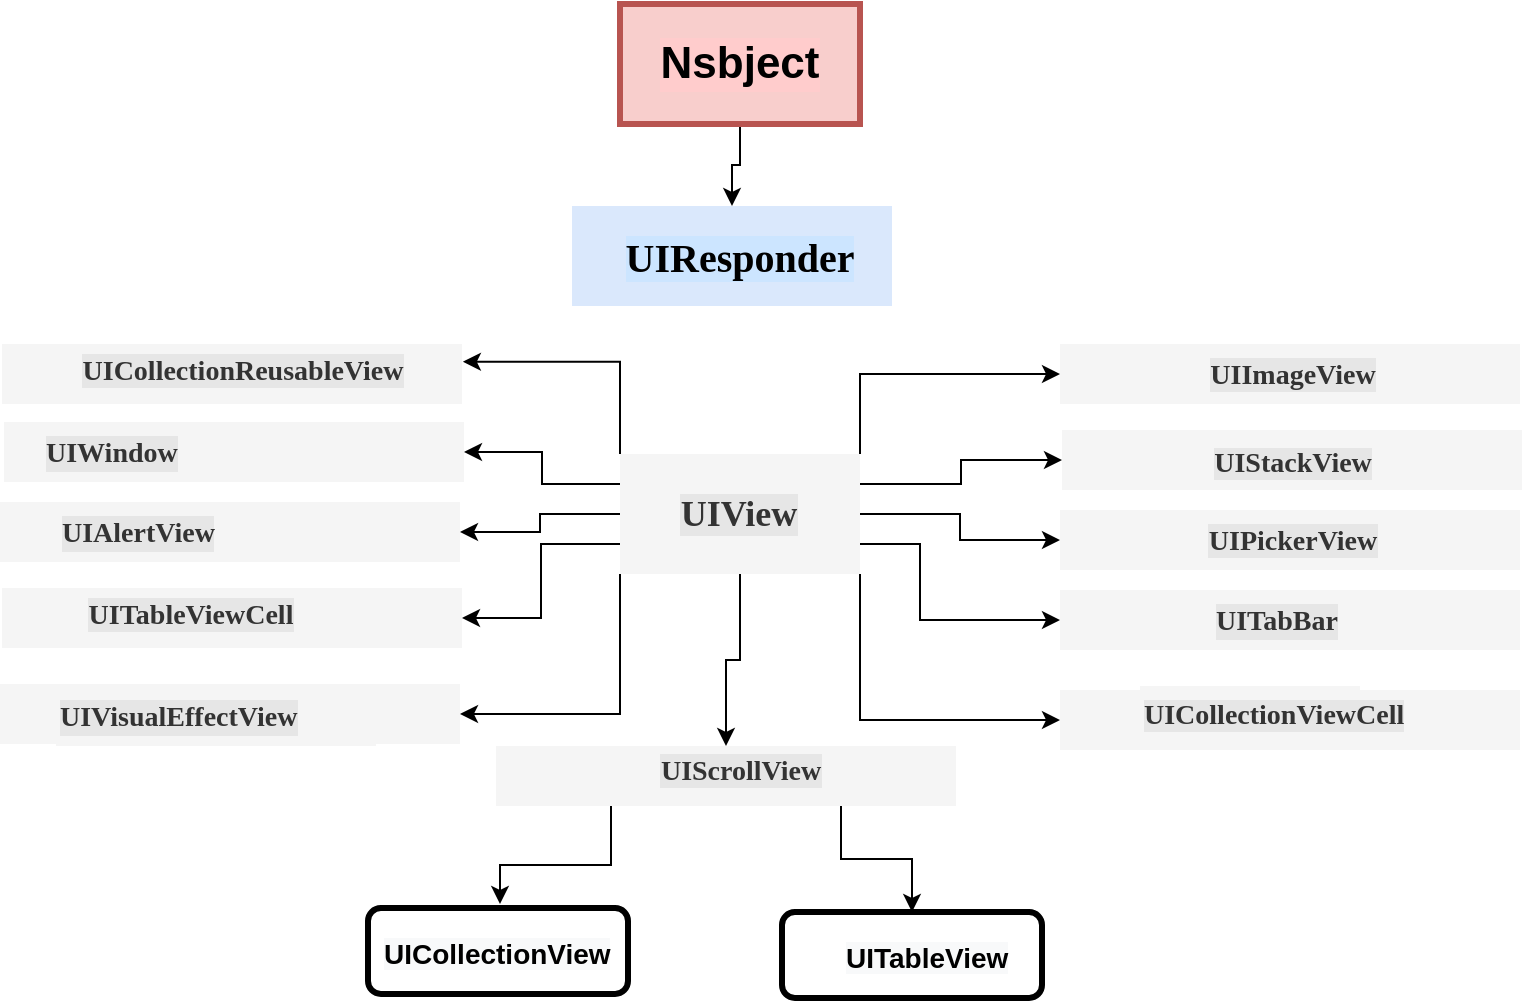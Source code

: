 <mxfile version="13.6.2" type="github">
  <diagram id="es4fN2iOK6Tge_Gc7bWw" name="Page-1">
    <mxGraphModel dx="1950" dy="604" grid="1" gridSize="10" guides="1" tooltips="1" connect="1" arrows="1" fold="1" page="1" pageScale="1" pageWidth="827" pageHeight="1169" math="0" shadow="0">
      <root>
        <mxCell id="0" />
        <mxCell id="1" parent="0" />
        <mxCell id="BFinsJUBYxOa5QD60Yo9-49" style="edgeStyle=orthogonalEdgeStyle;rounded=0;orthogonalLoop=1;jettySize=auto;html=1;exitX=0;exitY=0;exitDx=0;exitDy=0;entryX=1.028;entryY=0.579;entryDx=0;entryDy=0;entryPerimeter=0;fontSize=14;fontColor=#000000;fillColor=#f5f5f5;labelBackgroundColor=#E6E6E6;strokeColor=none;" edge="1" parent="1" source="BFinsJUBYxOa5QD60Yo9-43" target="BFinsJUBYxOa5QD60Yo9-12">
          <mxGeometry relative="1" as="geometry" />
        </mxCell>
        <mxCell id="BFinsJUBYxOa5QD60Yo9-50" style="edgeStyle=orthogonalEdgeStyle;rounded=0;orthogonalLoop=1;jettySize=auto;html=1;exitX=0;exitY=0.25;exitDx=0;exitDy=0;entryX=1;entryY=0.75;entryDx=0;entryDy=0;fontSize=14;fontColor=#000000;fillColor=#f5f5f5;labelBackgroundColor=#E6E6E6;strokeColor=none;" edge="1" parent="1" source="BFinsJUBYxOa5QD60Yo9-43" target="BFinsJUBYxOa5QD60Yo9-31">
          <mxGeometry relative="1" as="geometry" />
        </mxCell>
        <mxCell id="BFinsJUBYxOa5QD60Yo9-51" style="edgeStyle=orthogonalEdgeStyle;rounded=0;orthogonalLoop=1;jettySize=auto;html=1;exitX=0;exitY=0.5;exitDx=0;exitDy=0;entryX=1;entryY=0.5;entryDx=0;entryDy=0;fontSize=14;fontColor=#000000;fontStyle=1;fillColor=#f5f5f5;labelBackgroundColor=#E6E6E6;strokeColor=none;" edge="1" parent="1" source="BFinsJUBYxOa5QD60Yo9-43" target="BFinsJUBYxOa5QD60Yo9-32">
          <mxGeometry relative="1" as="geometry" />
        </mxCell>
        <mxCell id="BFinsJUBYxOa5QD60Yo9-52" style="edgeStyle=orthogonalEdgeStyle;rounded=0;orthogonalLoop=1;jettySize=auto;html=1;exitX=0;exitY=0.75;exitDx=0;exitDy=0;entryX=1;entryY=0.5;entryDx=0;entryDy=0;fontSize=14;fontColor=#000000;fontStyle=1;fillColor=#f5f5f5;labelBackgroundColor=#E6E6E6;strokeColor=none;" edge="1" parent="1" source="BFinsJUBYxOa5QD60Yo9-43" target="BFinsJUBYxOa5QD60Yo9-33">
          <mxGeometry relative="1" as="geometry" />
        </mxCell>
        <mxCell id="BFinsJUBYxOa5QD60Yo9-53" style="edgeStyle=orthogonalEdgeStyle;rounded=0;orthogonalLoop=1;jettySize=auto;html=1;exitX=0;exitY=1;exitDx=0;exitDy=0;entryX=1;entryY=0.5;entryDx=0;entryDy=0;fontSize=14;fontColor=#000000;fontStyle=1;fillColor=#f5f5f5;labelBackgroundColor=#E6E6E6;strokeColor=none;" edge="1" parent="1" source="BFinsJUBYxOa5QD60Yo9-43" target="BFinsJUBYxOa5QD60Yo9-34">
          <mxGeometry relative="1" as="geometry" />
        </mxCell>
        <mxCell id="BFinsJUBYxOa5QD60Yo9-54" style="edgeStyle=orthogonalEdgeStyle;rounded=0;orthogonalLoop=1;jettySize=auto;html=1;exitX=0.5;exitY=1;exitDx=0;exitDy=0;entryX=0.536;entryY=-0.207;entryDx=0;entryDy=0;entryPerimeter=0;fontSize=14;fontColor=#000000;fontStyle=1;fillColor=#f5f5f5;labelBackgroundColor=#E6E6E6;strokeColor=none;" edge="1" parent="1" source="BFinsJUBYxOa5QD60Yo9-43" target="BFinsJUBYxOa5QD60Yo9-11">
          <mxGeometry relative="1" as="geometry" />
        </mxCell>
        <mxCell id="BFinsJUBYxOa5QD60Yo9-55" style="edgeStyle=orthogonalEdgeStyle;rounded=0;orthogonalLoop=1;jettySize=auto;html=1;exitX=1;exitY=0;exitDx=0;exitDy=0;entryX=0;entryY=0.25;entryDx=0;entryDy=0;fontSize=14;fontColor=#000000;fillColor=#f5f5f5;labelBackgroundColor=#E6E6E6;strokeColor=none;" edge="1" parent="1" source="BFinsJUBYxOa5QD60Yo9-43" target="BFinsJUBYxOa5QD60Yo9-35">
          <mxGeometry relative="1" as="geometry" />
        </mxCell>
        <mxCell id="BFinsJUBYxOa5QD60Yo9-56" style="edgeStyle=orthogonalEdgeStyle;rounded=0;orthogonalLoop=1;jettySize=auto;html=1;exitX=1;exitY=0.25;exitDx=0;exitDy=0;entryX=0;entryY=0.5;entryDx=0;entryDy=0;fontSize=14;fontColor=#000000;fillColor=#f5f5f5;labelBackgroundColor=#E6E6E6;strokeColor=none;" edge="1" parent="1" source="BFinsJUBYxOa5QD60Yo9-43" target="BFinsJUBYxOa5QD60Yo9-36">
          <mxGeometry relative="1" as="geometry" />
        </mxCell>
        <mxCell id="BFinsJUBYxOa5QD60Yo9-57" style="edgeStyle=orthogonalEdgeStyle;rounded=0;orthogonalLoop=1;jettySize=auto;html=1;exitX=1;exitY=0.5;exitDx=0;exitDy=0;entryX=0;entryY=0.5;entryDx=0;entryDy=0;fontSize=14;fontColor=#000000;fillColor=#f5f5f5;labelBackgroundColor=#E6E6E6;strokeColor=none;" edge="1" parent="1" source="BFinsJUBYxOa5QD60Yo9-43" target="BFinsJUBYxOa5QD60Yo9-37">
          <mxGeometry relative="1" as="geometry" />
        </mxCell>
        <mxCell id="BFinsJUBYxOa5QD60Yo9-58" style="edgeStyle=orthogonalEdgeStyle;rounded=0;orthogonalLoop=1;jettySize=auto;html=1;exitX=1;exitY=0.75;exitDx=0;exitDy=0;entryX=0;entryY=0.5;entryDx=0;entryDy=0;fontSize=14;fontColor=#000000;fillColor=#f5f5f5;labelBackgroundColor=#E6E6E6;strokeColor=none;" edge="1" parent="1" source="BFinsJUBYxOa5QD60Yo9-43" target="BFinsJUBYxOa5QD60Yo9-38">
          <mxGeometry relative="1" as="geometry" />
        </mxCell>
        <mxCell id="BFinsJUBYxOa5QD60Yo9-60" style="edgeStyle=orthogonalEdgeStyle;rounded=0;orthogonalLoop=1;jettySize=auto;html=1;exitX=1;exitY=1;exitDx=0;exitDy=0;entryX=0;entryY=0.25;entryDx=0;entryDy=0;fontSize=14;fontColor=#000000;fillColor=#f5f5f5;labelBackgroundColor=#E6E6E6;strokeColor=none;" edge="1" parent="1" source="BFinsJUBYxOa5QD60Yo9-43" target="BFinsJUBYxOa5QD60Yo9-39">
          <mxGeometry relative="1" as="geometry" />
        </mxCell>
        <mxCell id="BFinsJUBYxOa5QD60Yo9-65" style="edgeStyle=orthogonalEdgeStyle;rounded=0;orthogonalLoop=1;jettySize=auto;html=1;exitX=0;exitY=0;exitDx=0;exitDy=0;entryX=1.002;entryY=0.293;entryDx=0;entryDy=0;entryPerimeter=0;labelBackgroundColor=#E6E6E6;fontSize=14;fontColor=#000000;" edge="1" parent="1" source="BFinsJUBYxOa5QD60Yo9-43" target="BFinsJUBYxOa5QD60Yo9-12">
          <mxGeometry relative="1" as="geometry" />
        </mxCell>
        <mxCell id="BFinsJUBYxOa5QD60Yo9-66" style="edgeStyle=orthogonalEdgeStyle;rounded=0;orthogonalLoop=1;jettySize=auto;html=1;exitX=0;exitY=0.25;exitDx=0;exitDy=0;entryX=1;entryY=0.5;entryDx=0;entryDy=0;labelBackgroundColor=#E6E6E6;fontSize=14;fontColor=#000000;" edge="1" parent="1" source="BFinsJUBYxOa5QD60Yo9-43" target="BFinsJUBYxOa5QD60Yo9-31">
          <mxGeometry relative="1" as="geometry" />
        </mxCell>
        <mxCell id="BFinsJUBYxOa5QD60Yo9-67" style="edgeStyle=orthogonalEdgeStyle;rounded=0;orthogonalLoop=1;jettySize=auto;html=1;exitX=0;exitY=0.5;exitDx=0;exitDy=0;entryX=1;entryY=0.5;entryDx=0;entryDy=0;labelBackgroundColor=#E6E6E6;fontSize=14;fontColor=#000000;" edge="1" parent="1" source="BFinsJUBYxOa5QD60Yo9-43" target="BFinsJUBYxOa5QD60Yo9-32">
          <mxGeometry relative="1" as="geometry" />
        </mxCell>
        <mxCell id="BFinsJUBYxOa5QD60Yo9-68" style="edgeStyle=orthogonalEdgeStyle;rounded=0;orthogonalLoop=1;jettySize=auto;html=1;exitX=0;exitY=0.75;exitDx=0;exitDy=0;entryX=1;entryY=0.5;entryDx=0;entryDy=0;labelBackgroundColor=#E6E6E6;fontSize=14;fontColor=#000000;" edge="1" parent="1" source="BFinsJUBYxOa5QD60Yo9-43" target="BFinsJUBYxOa5QD60Yo9-33">
          <mxGeometry relative="1" as="geometry" />
        </mxCell>
        <mxCell id="BFinsJUBYxOa5QD60Yo9-69" style="edgeStyle=orthogonalEdgeStyle;rounded=0;orthogonalLoop=1;jettySize=auto;html=1;exitX=0;exitY=1;exitDx=0;exitDy=0;entryX=1;entryY=0.5;entryDx=0;entryDy=0;labelBackgroundColor=#E6E6E6;fontSize=14;fontColor=#000000;" edge="1" parent="1" source="BFinsJUBYxOa5QD60Yo9-43" target="BFinsJUBYxOa5QD60Yo9-34">
          <mxGeometry relative="1" as="geometry" />
        </mxCell>
        <mxCell id="BFinsJUBYxOa5QD60Yo9-70" style="edgeStyle=orthogonalEdgeStyle;rounded=0;orthogonalLoop=1;jettySize=auto;html=1;exitX=0.5;exitY=1;exitDx=0;exitDy=0;entryX=0.5;entryY=0;entryDx=0;entryDy=0;labelBackgroundColor=#E6E6E6;fontSize=14;fontColor=#000000;" edge="1" parent="1" source="BFinsJUBYxOa5QD60Yo9-43" target="BFinsJUBYxOa5QD60Yo9-40">
          <mxGeometry relative="1" as="geometry" />
        </mxCell>
        <mxCell id="BFinsJUBYxOa5QD60Yo9-71" style="edgeStyle=orthogonalEdgeStyle;rounded=0;orthogonalLoop=1;jettySize=auto;html=1;exitX=1;exitY=0;exitDx=0;exitDy=0;entryX=0;entryY=0.5;entryDx=0;entryDy=0;labelBackgroundColor=#E6E6E6;fontSize=14;fontColor=#000000;" edge="1" parent="1" source="BFinsJUBYxOa5QD60Yo9-43" target="BFinsJUBYxOa5QD60Yo9-35">
          <mxGeometry relative="1" as="geometry" />
        </mxCell>
        <mxCell id="BFinsJUBYxOa5QD60Yo9-72" style="edgeStyle=orthogonalEdgeStyle;rounded=0;orthogonalLoop=1;jettySize=auto;html=1;exitX=1;exitY=0.25;exitDx=0;exitDy=0;entryX=0;entryY=0.5;entryDx=0;entryDy=0;labelBackgroundColor=#E6E6E6;fontSize=14;fontColor=#000000;" edge="1" parent="1" source="BFinsJUBYxOa5QD60Yo9-43" target="BFinsJUBYxOa5QD60Yo9-36">
          <mxGeometry relative="1" as="geometry" />
        </mxCell>
        <mxCell id="BFinsJUBYxOa5QD60Yo9-73" style="edgeStyle=orthogonalEdgeStyle;rounded=0;orthogonalLoop=1;jettySize=auto;html=1;exitX=1;exitY=0.5;exitDx=0;exitDy=0;labelBackgroundColor=#E6E6E6;fontSize=14;fontColor=#000000;" edge="1" parent="1" source="BFinsJUBYxOa5QD60Yo9-43" target="BFinsJUBYxOa5QD60Yo9-37">
          <mxGeometry relative="1" as="geometry" />
        </mxCell>
        <mxCell id="BFinsJUBYxOa5QD60Yo9-74" style="edgeStyle=orthogonalEdgeStyle;rounded=0;orthogonalLoop=1;jettySize=auto;html=1;exitX=1;exitY=0.75;exitDx=0;exitDy=0;entryX=0;entryY=0.5;entryDx=0;entryDy=0;labelBackgroundColor=#E6E6E6;fontSize=14;fontColor=#000000;" edge="1" parent="1" source="BFinsJUBYxOa5QD60Yo9-43" target="BFinsJUBYxOa5QD60Yo9-38">
          <mxGeometry relative="1" as="geometry">
            <Array as="points">
              <mxPoint x="270" y="400" />
              <mxPoint x="270" y="438" />
            </Array>
          </mxGeometry>
        </mxCell>
        <mxCell id="BFinsJUBYxOa5QD60Yo9-75" style="edgeStyle=orthogonalEdgeStyle;rounded=0;orthogonalLoop=1;jettySize=auto;html=1;exitX=1;exitY=1;exitDx=0;exitDy=0;entryX=0;entryY=0.5;entryDx=0;entryDy=0;labelBackgroundColor=#E6E6E6;fontSize=14;fontColor=#000000;" edge="1" parent="1" source="BFinsJUBYxOa5QD60Yo9-43" target="BFinsJUBYxOa5QD60Yo9-39">
          <mxGeometry relative="1" as="geometry" />
        </mxCell>
        <mxCell id="BFinsJUBYxOa5QD60Yo9-43" value="" style="rounded=0;whiteSpace=wrap;html=1;labelBackgroundColor=#E6E6E6;strokeWidth=3;fontSize=14;align=center;fillColor=#f5f5f5;fontColor=#333333;strokeColor=none;" vertex="1" parent="1">
          <mxGeometry x="120" y="355" width="120" height="60" as="geometry" />
        </mxCell>
        <mxCell id="BFinsJUBYxOa5QD60Yo9-61" style="edgeStyle=orthogonalEdgeStyle;rounded=0;orthogonalLoop=1;jettySize=auto;html=1;exitX=0.25;exitY=1;exitDx=0;exitDy=0;fontSize=14;fontColor=#000000;fontStyle=1" edge="1" parent="1" source="BFinsJUBYxOa5QD60Yo9-40" target="BFinsJUBYxOa5QD60Yo9-25">
          <mxGeometry relative="1" as="geometry" />
        </mxCell>
        <mxCell id="BFinsJUBYxOa5QD60Yo9-80" style="edgeStyle=orthogonalEdgeStyle;rounded=0;orthogonalLoop=1;jettySize=auto;html=1;exitX=0.75;exitY=1;exitDx=0;exitDy=0;entryX=0.5;entryY=0;entryDx=0;entryDy=0;labelBackgroundColor=#E6E6E6;fontSize=14;fontColor=#000000;" edge="1" parent="1" source="BFinsJUBYxOa5QD60Yo9-40" target="BFinsJUBYxOa5QD60Yo9-64">
          <mxGeometry relative="1" as="geometry" />
        </mxCell>
        <mxCell id="BFinsJUBYxOa5QD60Yo9-40" value="" style="whiteSpace=wrap;html=1;labelBackgroundColor=#E6E6E6;strokeWidth=3;fontSize=14;fontStyle=1;fillColor=#f5f5f5;fontColor=#333333;strokeColor=none;" vertex="1" parent="1">
          <mxGeometry x="58" y="501" width="230" height="30" as="geometry" />
        </mxCell>
        <mxCell id="BFinsJUBYxOa5QD60Yo9-39" value="" style="whiteSpace=wrap;html=1;labelBackgroundColor=#E6E6E6;strokeWidth=3;fontSize=14;fontStyle=1;fillColor=#f5f5f5;fontColor=#333333;strokeColor=none;" vertex="1" parent="1">
          <mxGeometry x="340" y="473" width="230" height="30" as="geometry" />
        </mxCell>
        <mxCell id="BFinsJUBYxOa5QD60Yo9-38" value="" style="whiteSpace=wrap;html=1;labelBackgroundColor=#E6E6E6;strokeWidth=3;fontSize=14;fontStyle=1;fillColor=#f5f5f5;fontColor=#333333;strokeColor=none;" vertex="1" parent="1">
          <mxGeometry x="340" y="423" width="230" height="30" as="geometry" />
        </mxCell>
        <mxCell id="BFinsJUBYxOa5QD60Yo9-37" value="" style="whiteSpace=wrap;html=1;labelBackgroundColor=#E6E6E6;strokeWidth=3;fontSize=14;align=center;fontStyle=1;fillColor=#f5f5f5;fontColor=#333333;strokeColor=none;" vertex="1" parent="1">
          <mxGeometry x="340" y="383" width="230" height="30" as="geometry" />
        </mxCell>
        <mxCell id="BFinsJUBYxOa5QD60Yo9-36" value="" style="whiteSpace=wrap;html=1;labelBackgroundColor=#E6E6E6;strokeWidth=3;fontSize=14;fontStyle=1;fillColor=#f5f5f5;fontColor=#333333;strokeColor=none;" vertex="1" parent="1">
          <mxGeometry x="341" y="343" width="230" height="30" as="geometry" />
        </mxCell>
        <mxCell id="BFinsJUBYxOa5QD60Yo9-35" value="" style="whiteSpace=wrap;html=1;labelBackgroundColor=#E6E6E6;strokeWidth=3;fontSize=14;fontStyle=1;fillColor=#f5f5f5;fontColor=#333333;strokeColor=none;" vertex="1" parent="1">
          <mxGeometry x="340" y="300" width="230" height="30" as="geometry" />
        </mxCell>
        <mxCell id="BFinsJUBYxOa5QD60Yo9-34" value="" style="whiteSpace=wrap;html=1;labelBackgroundColor=#E6E6E6;strokeWidth=3;fontSize=14;fontStyle=1;fillColor=#f5f5f5;fontColor=#333333;strokeColor=none;" vertex="1" parent="1">
          <mxGeometry x="-190" y="470" width="230" height="30" as="geometry" />
        </mxCell>
        <mxCell id="BFinsJUBYxOa5QD60Yo9-33" value="" style="whiteSpace=wrap;html=1;labelBackgroundColor=#E6E6E6;strokeWidth=3;fontSize=14;fontStyle=1;fillColor=#f5f5f5;fontColor=#333333;strokeColor=none;" vertex="1" parent="1">
          <mxGeometry x="-189" y="422" width="230" height="30" as="geometry" />
        </mxCell>
        <mxCell id="BFinsJUBYxOa5QD60Yo9-32" value="" style="whiteSpace=wrap;html=1;labelBackgroundColor=#E6E6E6;strokeWidth=3;fontSize=14;fontStyle=1;fillColor=#f5f5f5;fontColor=#333333;strokeColor=none;" vertex="1" parent="1">
          <mxGeometry x="-190" y="379" width="230" height="30" as="geometry" />
        </mxCell>
        <mxCell id="BFinsJUBYxOa5QD60Yo9-31" value="" style="whiteSpace=wrap;html=1;labelBackgroundColor=#E6E6E6;strokeWidth=3;fontSize=14;fillColor=#f5f5f5;fontColor=#333333;strokeColor=none;" vertex="1" parent="1">
          <mxGeometry x="-188" y="339" width="230" height="30" as="geometry" />
        </mxCell>
        <mxCell id="BFinsJUBYxOa5QD60Yo9-30" value="" style="whiteSpace=wrap;html=1;labelBackgroundColor=#E6E6E6;strokeWidth=3;fontSize=14;fillColor=#f5f5f5;fontColor=#333333;strokeColor=none;" vertex="1" parent="1">
          <mxGeometry x="-189" y="300" width="230" height="30" as="geometry" />
        </mxCell>
        <mxCell id="BFinsJUBYxOa5QD60Yo9-47" style="edgeStyle=orthogonalEdgeStyle;rounded=0;orthogonalLoop=1;jettySize=auto;html=1;exitX=0.5;exitY=1;exitDx=0;exitDy=0;entryX=0.5;entryY=0;entryDx=0;entryDy=0;fontSize=14;fontColor=#000000;fillColor=#fff2cc;strokeColor=none;labelBackgroundColor=#FFF2CC;" edge="1" parent="1" source="BFinsJUBYxOa5QD60Yo9-29" target="BFinsJUBYxOa5QD60Yo9-43">
          <mxGeometry relative="1" as="geometry" />
        </mxCell>
        <mxCell id="BFinsJUBYxOa5QD60Yo9-29" value="" style="rounded=0;whiteSpace=wrap;html=1;labelBackgroundColor=#ffffff;strokeWidth=3;fontSize=14;fillColor=#dae8fc;strokeColor=none;" vertex="1" parent="1">
          <mxGeometry x="96" y="231" width="160" height="50" as="geometry" />
        </mxCell>
        <mxCell id="BFinsJUBYxOa5QD60Yo9-46" style="edgeStyle=orthogonalEdgeStyle;rounded=0;orthogonalLoop=1;jettySize=auto;html=1;exitX=0.5;exitY=1;exitDx=0;exitDy=0;entryX=0.5;entryY=0;entryDx=0;entryDy=0;fontSize=14;fontColor=#000000;" edge="1" parent="1" source="BFinsJUBYxOa5QD60Yo9-28" target="BFinsJUBYxOa5QD60Yo9-29">
          <mxGeometry relative="1" as="geometry" />
        </mxCell>
        <mxCell id="BFinsJUBYxOa5QD60Yo9-28" value="" style="rounded=0;whiteSpace=wrap;html=1;labelBackgroundColor=#FF6666;strokeWidth=3;fontSize=14;fillColor=#f8cecc;strokeColor=#b85450;" vertex="1" parent="1">
          <mxGeometry x="120" y="130" width="120" height="60" as="geometry" />
        </mxCell>
        <mxCell id="BFinsJUBYxOa5QD60Yo9-1" value="Nsbject" style="text;html=1;strokeColor=none;fillColor=none;align=center;verticalAlign=middle;whiteSpace=wrap;rounded=0;fontSize=22;fontStyle=1;labelBackgroundColor=#FFCCCC;" vertex="1" parent="1">
          <mxGeometry x="160" y="150" width="40" height="20" as="geometry" />
        </mxCell>
        <mxCell id="BFinsJUBYxOa5QD60Yo9-4" value="&lt;p class=&quot;p1&quot; style=&quot;margin: 0px; font-stretch: normal; line-height: normal; font-family: menlo; font-size: 20px;&quot;&gt;&lt;span style=&quot;font-size: 20px;&quot;&gt;UIResponder&lt;/span&gt;&lt;/p&gt;" style="text;html=1;strokeColor=none;fillColor=none;align=center;verticalAlign=middle;whiteSpace=wrap;rounded=0;fontSize=20;fontStyle=1;labelBackgroundColor=#CCE5FF;" vertex="1" parent="1">
          <mxGeometry x="160" y="247" width="40" height="20" as="geometry" />
        </mxCell>
        <mxCell id="BFinsJUBYxOa5QD60Yo9-6" value="&lt;p class=&quot;p1&quot; style=&quot;margin: 0px ; font-stretch: normal ; line-height: normal ; font-family: &amp;quot;menlo&amp;quot; ; font-size: 18px&quot;&gt;UIView&lt;/p&gt;" style="text;html=1;align=center;verticalAlign=middle;resizable=0;points=[];autosize=1;labelBackgroundColor=#E6E6E6;fontSize=18;fontStyle=1;strokeWidth=15;fillColor=#f5f5f5;fontColor=#333333;" vertex="1" parent="1">
          <mxGeometry x="139" y="370" width="80" height="30" as="geometry" />
        </mxCell>
        <mxCell id="BFinsJUBYxOa5QD60Yo9-8" value="&lt;span style=&quot;font-family: &amp;quot;menlo&amp;quot; ; font-size: 14px&quot;&gt;UITableViewCell&lt;br style=&quot;font-size: 14px&quot;&gt;&lt;/span&gt;" style="text;html=1;align=center;verticalAlign=middle;resizable=0;points=[];autosize=1;labelBackgroundColor=#E6E6E6;fontSize=14;strokeWidth=15;fontStyle=1;fillColor=#f5f5f5;fontColor=#333333;" vertex="1" parent="1">
          <mxGeometry x="-165" y="425" width="140" height="20" as="geometry" />
        </mxCell>
        <mxCell id="BFinsJUBYxOa5QD60Yo9-9" value="&lt;span style=&quot;font-family: &amp;quot;menlo&amp;quot; ; font-size: 14px&quot;&gt;UIPickerView&lt;br style=&quot;font-size: 14px&quot;&gt;&lt;/span&gt;" style="text;html=1;align=center;verticalAlign=middle;resizable=0;points=[];autosize=1;labelBackgroundColor=#E6E6E6;fontSize=14;strokeWidth=15;fontStyle=1;fillColor=#f5f5f5;fontColor=#333333;" vertex="1" parent="1">
          <mxGeometry x="396" y="388" width="120" height="20" as="geometry" />
        </mxCell>
        <mxCell id="BFinsJUBYxOa5QD60Yo9-10" value="&lt;p class=&quot;p1&quot; style=&quot;margin: 0px ; font-stretch: normal ; line-height: normal ; font-family: &amp;quot;menlo&amp;quot;&quot;&gt;&lt;span style=&quot;&quot;&gt;&lt;font style=&quot;font-size: 14px&quot;&gt;UIStackView&lt;/font&gt;&lt;/span&gt;&lt;/p&gt;" style="text;html=1;align=center;verticalAlign=middle;resizable=0;points=[];autosize=1;labelBackgroundColor=#E6E6E6;fontSize=14;strokeWidth=15;fontStyle=1;fillColor=#f5f5f5;fontColor=#333333;" vertex="1" parent="1">
          <mxGeometry x="401" y="349" width="110" height="20" as="geometry" />
        </mxCell>
        <mxCell id="BFinsJUBYxOa5QD60Yo9-11" value="&lt;span style=&quot;font-family: &amp;quot;menlo&amp;quot; ; font-size: 14px&quot;&gt;UIScrollView&lt;br style=&quot;font-size: 14px&quot;&gt;&lt;/span&gt;" style="text;html=1;align=center;verticalAlign=middle;resizable=0;points=[];autosize=1;labelBackgroundColor=#E6E6E6;fontSize=14;strokeWidth=15;fontStyle=1;fillColor=#f5f5f5;fontColor=#333333;" vertex="1" parent="1">
          <mxGeometry x="120" y="503" width="120" height="20" as="geometry" />
        </mxCell>
        <mxCell id="BFinsJUBYxOa5QD60Yo9-12" value="&lt;span style=&quot;font-family: &amp;quot;menlo&amp;quot; ; font-size: 14px&quot;&gt;&lt;b&gt;UICollectionReusableView&lt;/b&gt;&lt;br style=&quot;font-size: 14px&quot;&gt;&lt;/span&gt;" style="text;html=1;align=center;verticalAlign=middle;resizable=0;points=[];autosize=1;labelBackgroundColor=#E6E6E6;fontSize=14;strokeWidth=15;fillColor=#f5f5f5;fontColor=#333333;" vertex="1" parent="1">
          <mxGeometry x="-179" y="303" width="220" height="20" as="geometry" />
        </mxCell>
        <mxCell id="BFinsJUBYxOa5QD60Yo9-13" value="&lt;span style=&quot;font-family: &amp;quot;menlo&amp;quot; ; font-size: 14px&quot;&gt;UIImageView&lt;br style=&quot;font-size: 14px&quot;&gt;&lt;/span&gt;" style="text;html=1;align=center;verticalAlign=middle;resizable=0;points=[];autosize=1;labelBackgroundColor=#E6E6E6;fontSize=14;strokeWidth=15;fontStyle=1;fillColor=#f5f5f5;fontColor=#333333;" vertex="1" parent="1">
          <mxGeometry x="401" y="305" width="110" height="20" as="geometry" />
        </mxCell>
        <mxCell id="BFinsJUBYxOa5QD60Yo9-14" value="&lt;meta charset=&quot;utf-8&quot; style=&quot;font-size: 14px;&quot;&gt;&lt;span style=&quot;font-family: menlo; font-size: 14px; font-style: normal; letter-spacing: normal; text-align: center; text-indent: 0px; text-transform: none; word-spacing: 0px; display: inline; float: none;&quot;&gt;UITabBar&lt;/span&gt;" style="text;whiteSpace=wrap;html=1;labelBackgroundColor=#E6E6E6;fontSize=14;strokeWidth=15;fontStyle=1;fillColor=#f5f5f5;fontColor=#333333;" vertex="1" parent="1">
          <mxGeometry x="416" y="423" width="80" height="30" as="geometry" />
        </mxCell>
        <mxCell id="BFinsJUBYxOa5QD60Yo9-15" value="&lt;meta charset=&quot;utf-8&quot; style=&quot;font-size: 14px;&quot;&gt;&lt;span style=&quot;font-family: menlo; font-size: 14px; font-style: normal; letter-spacing: normal; text-align: center; text-indent: 0px; text-transform: none; word-spacing: 0px; display: inline; float: none;&quot;&gt;UIVisualEffectView&lt;/span&gt;" style="text;whiteSpace=wrap;html=1;labelBackgroundColor=#E6E6E6;fontSize=14;strokeWidth=15;fontStyle=1;fillColor=#f5f5f5;fontColor=#333333;" vertex="1" parent="1">
          <mxGeometry x="-162" y="471" width="160" height="30" as="geometry" />
        </mxCell>
        <mxCell id="BFinsJUBYxOa5QD60Yo9-16" value="&lt;p class=&quot;p1&quot; style=&quot;margin: 0px ; font-stretch: normal ; line-height: normal ; font-family: &amp;quot;menlo&amp;quot;&quot;&gt;&lt;span style=&quot;&quot;&gt;&lt;font style=&quot;font-size: 14px&quot;&gt;UICollectionViewCell&lt;/font&gt;&lt;/span&gt;&lt;/p&gt;" style="text;whiteSpace=wrap;html=1;labelBackgroundColor=#E6E6E6;fontSize=14;strokeWidth=15;fontStyle=1;fillColor=#f5f5f5;fontColor=#333333;" vertex="1" parent="1">
          <mxGeometry x="380" y="471" width="110" height="30" as="geometry" />
        </mxCell>
        <mxCell id="BFinsJUBYxOa5QD60Yo9-17" value="&lt;meta charset=&quot;utf-8&quot; style=&quot;font-size: 14px;&quot;&gt;&lt;span style=&quot;font-family: menlo; font-size: 14px; font-style: normal; letter-spacing: normal; text-align: center; text-indent: 0px; text-transform: none; word-spacing: 0px; display: inline; float: none;&quot;&gt;UIAlertView&lt;/span&gt;" style="text;whiteSpace=wrap;html=1;labelBackgroundColor=#E6E6E6;fontSize=14;strokeWidth=15;fontStyle=1;fillColor=#f5f5f5;fontColor=#333333;" vertex="1" parent="1">
          <mxGeometry x="-161" y="379" width="100" height="30" as="geometry" />
        </mxCell>
        <mxCell id="BFinsJUBYxOa5QD60Yo9-18" value="&lt;span style=&quot;font-family: &amp;quot;menlo&amp;quot; ; font-size: 14px ; font-style: normal ; letter-spacing: normal ; text-align: center ; text-indent: 0px ; text-transform: none ; word-spacing: 0px ; display: inline ; float: none&quot;&gt;&lt;b&gt;UIWindow&lt;/b&gt;&lt;/span&gt;" style="text;whiteSpace=wrap;html=1;labelBackgroundColor=#E6E6E6;fontSize=14;strokeWidth=15;fillColor=#f5f5f5;fontColor=#333333;" vertex="1" parent="1">
          <mxGeometry x="-169" y="339" width="80" height="30" as="geometry" />
        </mxCell>
        <mxCell id="BFinsJUBYxOa5QD60Yo9-25" value="&lt;meta charset=&quot;utf-8&quot; style=&quot;font-size: 14px;&quot;&gt;&lt;span style=&quot;color: rgb(0, 0, 0); font-family: helvetica; font-size: 14px; font-style: normal; letter-spacing: normal; text-align: left; text-indent: 0px; text-transform: none; word-spacing: 0px; background-color: rgb(248, 249, 250); display: inline; float: none;&quot;&gt;UICollectionView&lt;/span&gt;" style="text;whiteSpace=wrap;html=1;fontSize=14;strokeWidth=15;perimeterSpacing=10;fontStyle=1" vertex="1" parent="1">
          <mxGeometry y="590" width="120" height="30" as="geometry" />
        </mxCell>
        <mxCell id="BFinsJUBYxOa5QD60Yo9-26" value="&lt;meta charset=&quot;utf-8&quot; style=&quot;font-size: 14px;&quot;&gt;&lt;span style=&quot;color: rgb(0, 0, 0); font-family: helvetica; font-size: 14px; font-style: normal; letter-spacing: normal; text-align: left; text-indent: 0px; text-transform: none; word-spacing: 0px; background-color: rgb(248, 249, 250); display: inline; float: none;&quot;&gt;UITableView&lt;/span&gt;" style="text;whiteSpace=wrap;html=1;fontSize=14;strokeWidth=15;fontStyle=1" vertex="1" parent="1">
          <mxGeometry x="231" y="592" width="90" height="30" as="geometry" />
        </mxCell>
        <mxCell id="BFinsJUBYxOa5QD60Yo9-63" value="" style="rounded=1;whiteSpace=wrap;html=1;labelBackgroundColor=#FFCCCC;strokeWidth=3;fillColor=none;gradientColor=none;fontSize=14;fontColor=#000000;align=center;" vertex="1" parent="1">
          <mxGeometry x="-6" y="582" width="130" height="43" as="geometry" />
        </mxCell>
        <mxCell id="BFinsJUBYxOa5QD60Yo9-64" value="" style="rounded=1;whiteSpace=wrap;html=1;labelBackgroundColor=#FFCCCC;strokeWidth=3;fillColor=none;gradientColor=none;fontSize=14;fontColor=#000000;align=center;" vertex="1" parent="1">
          <mxGeometry x="201" y="584" width="130" height="43" as="geometry" />
        </mxCell>
      </root>
    </mxGraphModel>
  </diagram>
</mxfile>
